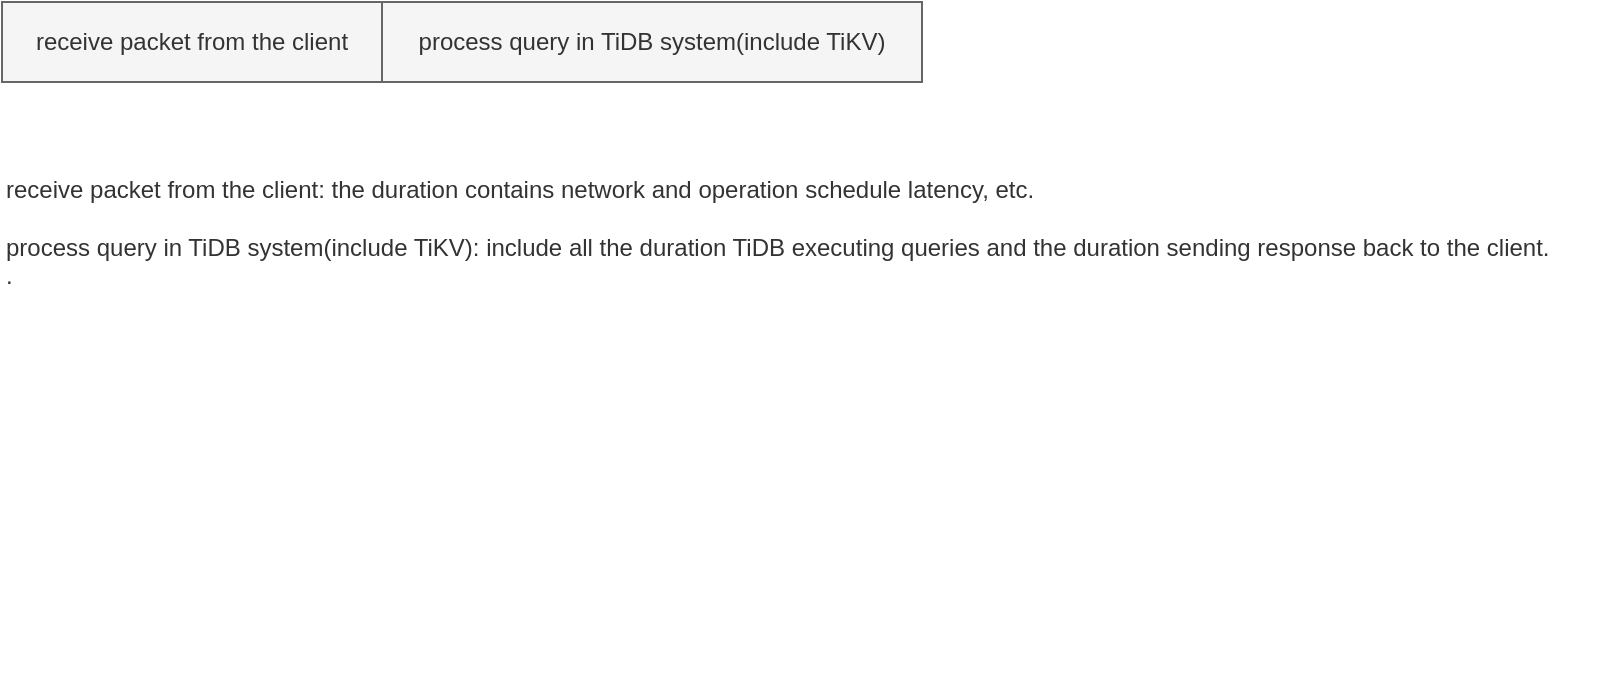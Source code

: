<mxfile version="18.0.6" type="device"><diagram id="T9WE8mLkYfQ1TTku6n3j" name="Page-1"><mxGraphModel dx="1089" dy="644" grid="1" gridSize="10" guides="1" tooltips="1" connect="1" arrows="1" fold="1" page="1" pageScale="1" pageWidth="850" pageHeight="1100" math="0" shadow="0"><root><mxCell id="0"/><mxCell id="1" parent="0"/><mxCell id="7P2DL7iBUKHcv_RkEJCu-4" value="" style="rounded=0;whiteSpace=wrap;html=1;" parent="1" vertex="1"><mxGeometry x="80" y="280" width="460" height="40" as="geometry"/></mxCell><UserObject label="receive packet from the client" link="#client-to-tidb" id="7P2DL7iBUKHcv_RkEJCu-5"><mxCell style="rounded=0;whiteSpace=wrap;html=1;fillColor=#f5f5f5;fontColor=#333333;strokeColor=#666666;" parent="1" vertex="1"><mxGeometry x="80" y="280" width="190" height="40" as="geometry"/></mxCell></UserObject><UserObject label="process query in TiDB system(include TiKV)" link="#tidb" id="7P2DL7iBUKHcv_RkEJCu-6"><mxCell style="rounded=0;whiteSpace=wrap;html=1;fillColor=#f5f5f5;fontColor=#333333;strokeColor=#666666;" parent="1" vertex="1"><mxGeometry x="270" y="280" width="270" height="40" as="geometry"/></mxCell></UserObject><mxCell id="ckdFVA7m9DXuAS5dxK61-1" value="&lt;span style=&quot;color: rgb(51, 51, 51); text-align: center;&quot;&gt;receive packet from the client: the duration contains network and operation schedule latency, etc.&lt;br&gt;&lt;/span&gt;&lt;span style=&quot;color: rgb(51, 51, 51);&quot;&gt;&lt;br&gt;&lt;/span&gt;&lt;span style=&quot;color: rgb(51, 51, 51); text-align: center;&quot;&gt;process query in TiDB system(include TiKV): include all the duration TiDB executing queries and the duration sending&lt;/span&gt;&lt;span style=&quot;color: rgb(51, 51, 51); text-align: center;&quot;&gt;&amp;nbsp;response back to the client.&lt;/span&gt;&lt;span style=&quot;color: rgb(51, 51, 51); text-align: center;&quot;&gt;&lt;br&gt;.&lt;/span&gt;&lt;span style=&quot;color: rgb(51, 51, 51);&quot;&gt;&lt;br&gt;&lt;/span&gt;" style="text;html=1;strokeColor=none;fillColor=none;align=left;verticalAlign=top;whiteSpace=wrap;rounded=0;" parent="1" vertex="1"><mxGeometry x="80" y="360" width="800" height="260" as="geometry"/></mxCell></root></mxGraphModel></diagram></mxfile>